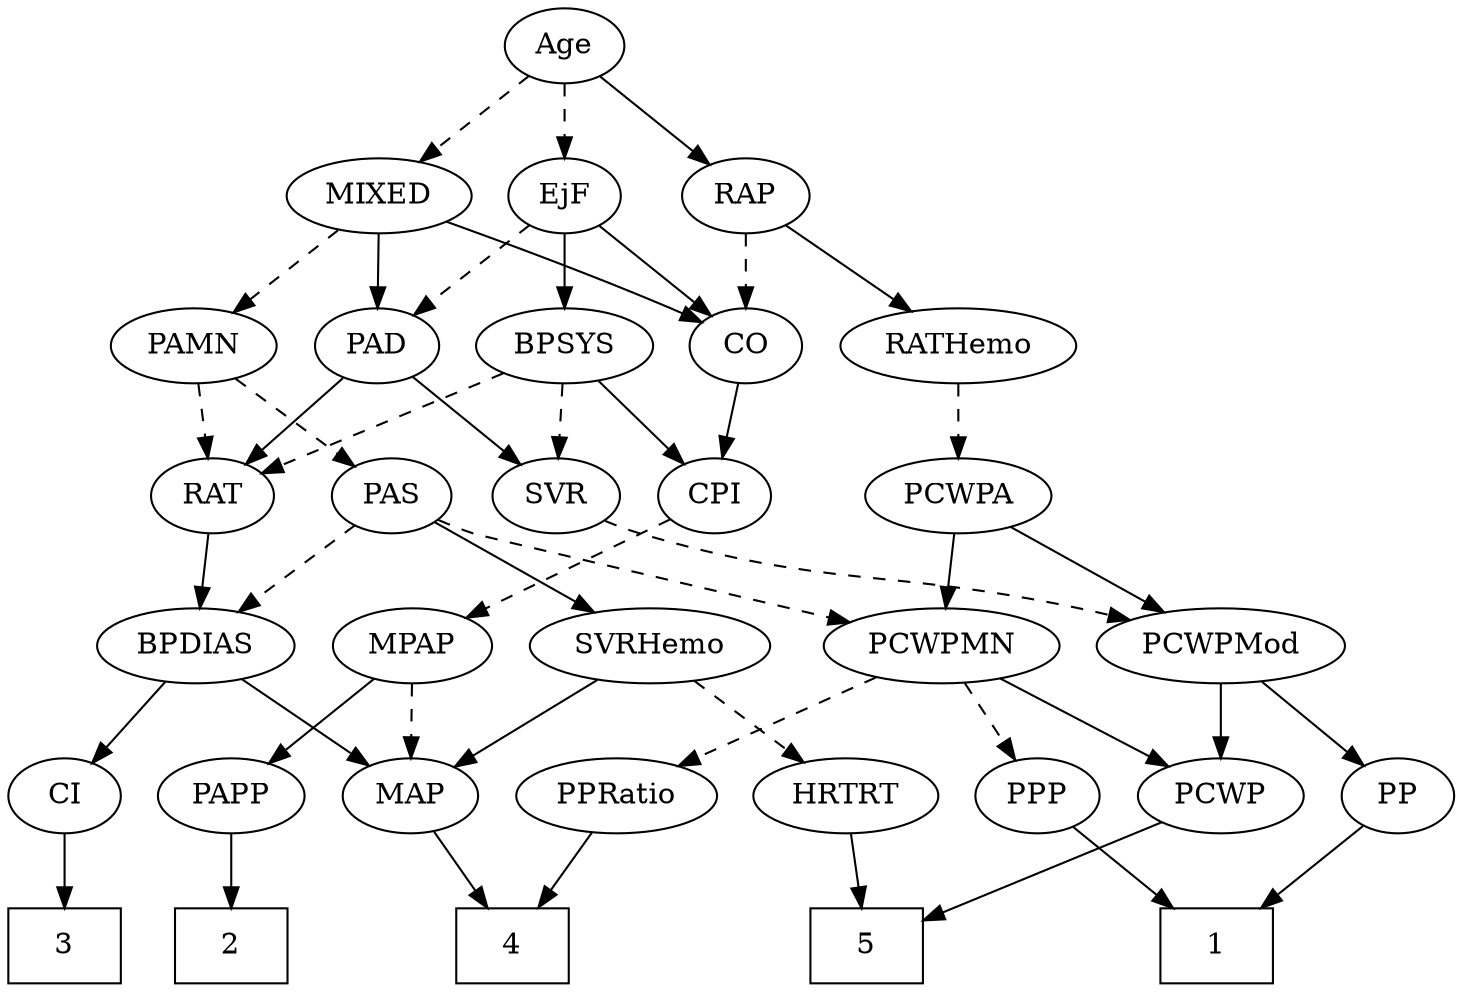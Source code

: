 strict digraph {
	graph [bb="0,0,641,468"];
	node [label="\N"];
	1	[height=0.5,
		pos="534,18",
		shape=box,
		width=0.75];
	2	[height=0.5,
		pos="104,18",
		shape=box,
		width=0.75];
	3	[height=0.5,
		pos="27,18",
		shape=box,
		width=0.75];
	4	[height=0.5,
		pos="228,18",
		shape=box,
		width=0.75];
	5	[height=0.5,
		pos="375,18",
		shape=box,
		width=0.75];
	Age	[height=0.5,
		pos="248,450",
		width=0.75];
	EjF	[height=0.5,
		pos="248,378",
		width=0.75];
	Age -> EjF	[pos="e,248,396.1 248,431.7 248,423.98 248,414.71 248,406.11",
		style=dashed];
	RAP	[height=0.5,
		pos="330,378",
		width=0.77632];
	Age -> RAP	[pos="e,313.83,392.8 264.2,435.17 276.11,425.01 292.48,411.03 305.91,399.56",
		style=solid];
	MIXED	[height=0.5,
		pos="163,378",
		width=1.1193];
	Age -> MIXED	[pos="e,181.4,394.16 231.61,435.5 219.59,425.61 203.03,411.96 189.19,400.56",
		style=dashed];
	BPSYS	[height=0.5,
		pos="247,306",
		width=1.0471];
	EjF -> BPSYS	[pos="e,247.24,324.1 247.75,359.7 247.64,351.98 247.51,342.71 247.39,334.11",
		style=solid];
	PAD	[height=0.5,
		pos="163,306",
		width=0.79437];
	EjF -> PAD	[pos="e,179.63,320.69 231.61,363.5 219.11,353.21 201.69,338.86 187.53,327.2",
		style=dashed];
	CO	[height=0.5,
		pos="330,306",
		width=0.75];
	EjF -> CO	[pos="e,314.11,320.56 264.2,363.17 276.18,352.94 292.69,338.85 306.18,327.34",
		style=solid];
	RAP -> CO	[pos="e,330,324.1 330,359.7 330,351.98 330,342.71 330,334.11",
		style=dashed];
	RATHemo	[height=0.5,
		pos="424,306",
		width=1.3721];
	RAP -> RATHemo	[pos="e,403.12,322.55 347.68,363.83 360.96,353.94 379.45,340.18 394.9,328.67",
		style=solid];
	MIXED -> PAD	[pos="e,163,324.1 163,359.7 163,351.98 163,342.71 163,334.11",
		style=solid];
	MIXED -> CO	[pos="e,308.77,317.27 192.6,365.58 219.28,355.15 259.5,339.11 294,324 295.8,323.21 297.65,322.38 299.51,321.54",
		style=solid];
	PAMN	[height=0.5,
		pos="80,306",
		width=1.011];
	MIXED -> PAMN	[pos="e,97.689,321.92 144.99,361.81 133.49,352.11 118.41,339.39 105.66,328.64",
		style=dashed];
	MPAP	[height=0.5,
		pos="188,162",
		width=0.97491];
	MAP	[height=0.5,
		pos="184,90",
		width=0.84854];
	MPAP -> MAP	[pos="e,184.98,108.1 187.01,143.7 186.57,135.98 186.04,126.71 185.55,118.11",
		style=dashed];
	PAPP	[height=0.5,
		pos="104,90",
		width=0.88464];
	MPAP -> PAPP	[pos="e,121.21,105.35 170.19,146.15 158.22,136.18 142.28,122.9 129.05,111.87",
		style=solid];
	CPI	[height=0.5,
		pos="319,234",
		width=0.75];
	BPSYS -> CPI	[pos="e,304.05,249.54 262.98,289.46 272.94,279.78 285.91,267.17 296.85,256.53",
		style=solid];
	RAT	[height=0.5,
		pos="94,234",
		width=0.75827];
	BPSYS -> RAT	[pos="e,116,245.06 220.7,292.97 194.25,280.87 153.48,262.21 125.37,249.35",
		style=dashed];
	SVR	[height=0.5,
		pos="246,234",
		width=0.77632];
	BPSYS -> SVR	[pos="e,246.24,252.1 246.75,287.7 246.64,279.98 246.51,270.71 246.39,262.11",
		style=dashed];
	PAD -> RAT	[pos="e,108.61,249.82 148.37,290.15 138.94,280.6 126.52,267.99 115.93,257.25",
		style=solid];
	PAD -> SVR	[pos="e,229.64,248.8 179.4,291.17 191.45,281.01 208.02,267.03 221.62,255.56",
		style=solid];
	CO -> CPI	[pos="e,321.71,252.28 327.34,288.05 326.13,280.35 324.66,271.03 323.3,262.36",
		style=solid];
	PAS	[height=0.5,
		pos="173,234",
		width=0.75];
	PCWPMN	[height=0.5,
		pos="414,162",
		width=1.3902];
	PAS -> PCWPMN	[pos="e,375.09,173.4 194.03,222.24 198.88,220 204.06,217.78 209,216 269.85,194.09 287.41,196.3 350,180 354.95,178.71 360.11,177.36 365.26,\
176",
		style=dashed];
	SVRHemo	[height=0.5,
		pos="291,162",
		width=1.3902];
	PAS -> SVRHemo	[pos="e,266.15,177.74 192.49,221.44 210.13,210.98 236.49,195.34 257.51,182.87",
		style=solid];
	BPDIAS	[height=0.5,
		pos="93,162",
		width=1.1735];
	PAS -> BPDIAS	[pos="e,110.72,178.51 157.19,219.17 146.11,209.47 131.05,196.29 118.3,185.14",
		style=dashed];
	PAMN -> PAS	[pos="e,155.64,248.07 99.27,290.5 113.28,279.95 132.37,265.58 147.62,254.1",
		style=dashed];
	PAMN -> RAT	[pos="e,90.545,252.28 83.389,288.05 84.931,280.35 86.795,271.03 88.527,262.36",
		style=dashed];
	PCWPA	[height=0.5,
		pos="424,234",
		width=1.1555];
	RATHemo -> PCWPA	[pos="e,424,252.1 424,287.7 424,279.98 424,270.71 424,262.11",
		style=dashed];
	CPI -> MPAP	[pos="e,211.42,175.51 298.53,222.06 277.6,210.88 244.78,193.34 220.34,180.28",
		style=dashed];
	RAT -> BPDIAS	[pos="e,93.244,180.1 93.753,215.7 93.643,207.98 93.51,198.71 93.387,190.11",
		style=solid];
	PCWPMod	[height=0.5,
		pos="534,162",
		width=1.4443];
	SVR -> PCWPMod	[pos="e,495.73,174.2 267.17,222.2 272.26,219.91 277.75,217.68 283,216 364.88,189.87 389.31,199.55 473,180 477.16,179.03 481.45,177.96 \
485.75,176.85",
		style=dashed];
	PP	[height=0.5,
		pos="614,90",
		width=0.75];
	PCWPMod -> PP	[pos="e,598.35,104.7 552.15,145.12 563.57,135.12 578.42,122.13 590.71,111.38",
		style=solid];
	PCWP	[height=0.5,
		pos="534,90",
		width=0.97491];
	PCWPMod -> PCWP	[pos="e,534,108.1 534,143.7 534,135.98 534,126.71 534,118.11",
		style=solid];
	PCWPA -> PCWPMod	[pos="e,510.36,178.04 446.53,218.67 462.37,208.58 483.81,194.94 501.5,183.68",
		style=solid];
	PCWPA -> PCWPMN	[pos="e,416.44,180.1 421.53,215.7 420.43,207.98 419.1,198.71 417.87,190.11",
		style=solid];
	PPP	[height=0.5,
		pos="454,90",
		width=0.75];
	PCWPMN -> PPP	[pos="e,444.68,107.31 423.68,144.05 428.47,135.68 434.34,125.4 439.64,116.13",
		style=dashed];
	PPRatio	[height=0.5,
		pos="272,90",
		width=1.1013];
	PCWPMN -> PPRatio	[pos="e,297.95,103.79 385.61,147 363.03,135.87 331.33,120.25 307.15,108.33",
		style=dashed];
	PCWPMN -> PCWP	[pos="e,511.71,104 439.16,146.33 457.75,135.48 483.18,120.65 503.02,109.07",
		style=solid];
	SVRHemo -> MAP	[pos="e,203.68,103.88 268.05,145.98 251.73,135.31 229.72,120.91 212.31,109.52",
		style=solid];
	HRTRT	[height=0.5,
		pos="369,90",
		width=1.1013];
	SVRHemo -> HRTRT	[pos="e,351.91,106.34 308.7,145.12 319.22,135.68 332.72,123.56 344.28,113.19",
		style=dashed];
	BPDIAS -> MAP	[pos="e,166.14,104.74 112.75,145.81 126.03,135.59 143.68,122.02 158.09,110.93",
		style=solid];
	CI	[height=0.5,
		pos="27,90",
		width=0.75];
	BPDIAS -> CI	[pos="e,41.015,105.86 78.024,145.12 69.174,135.73 57.829,123.7 48.086,113.36",
		style=solid];
	MAP -> 4	[pos="e,217.24,36.124 194.21,72.765 199.44,64.44 205.93,54.104 211.83,44.725",
		style=solid];
	PP -> 1	[pos="e,553.45,36.019 598.19,75.17 587.66,65.953 573.54,53.599 561.23,42.823",
		style=solid];
	PPP -> 1	[pos="e,514.55,36.019 469.81,75.17 480.34,65.953 494.46,53.599 506.77,42.823",
		style=solid];
	PPRatio -> 4	[pos="e,238.97,36.447 261.57,72.411 256.46,64.285 250.19,54.307 244.46,45.184",
		style=solid];
	PCWP -> 5	[pos="e,402.22,30.984 508.1,77.597 481.82,66.027 440.91,48.015 411.38,35.014",
		style=solid];
	CI -> 3	[pos="e,27,36.104 27,71.697 27,63.983 27,54.712 27,46.112",
		style=solid];
	PAPP -> 2	[pos="e,104,36.104 104,71.697 104,63.983 104,54.712 104,46.112",
		style=solid];
	HRTRT -> 5	[pos="e,373.53,36.104 370.48,71.697 371.14,63.983 371.94,54.712 372.68,46.112",
		style=solid];
}
